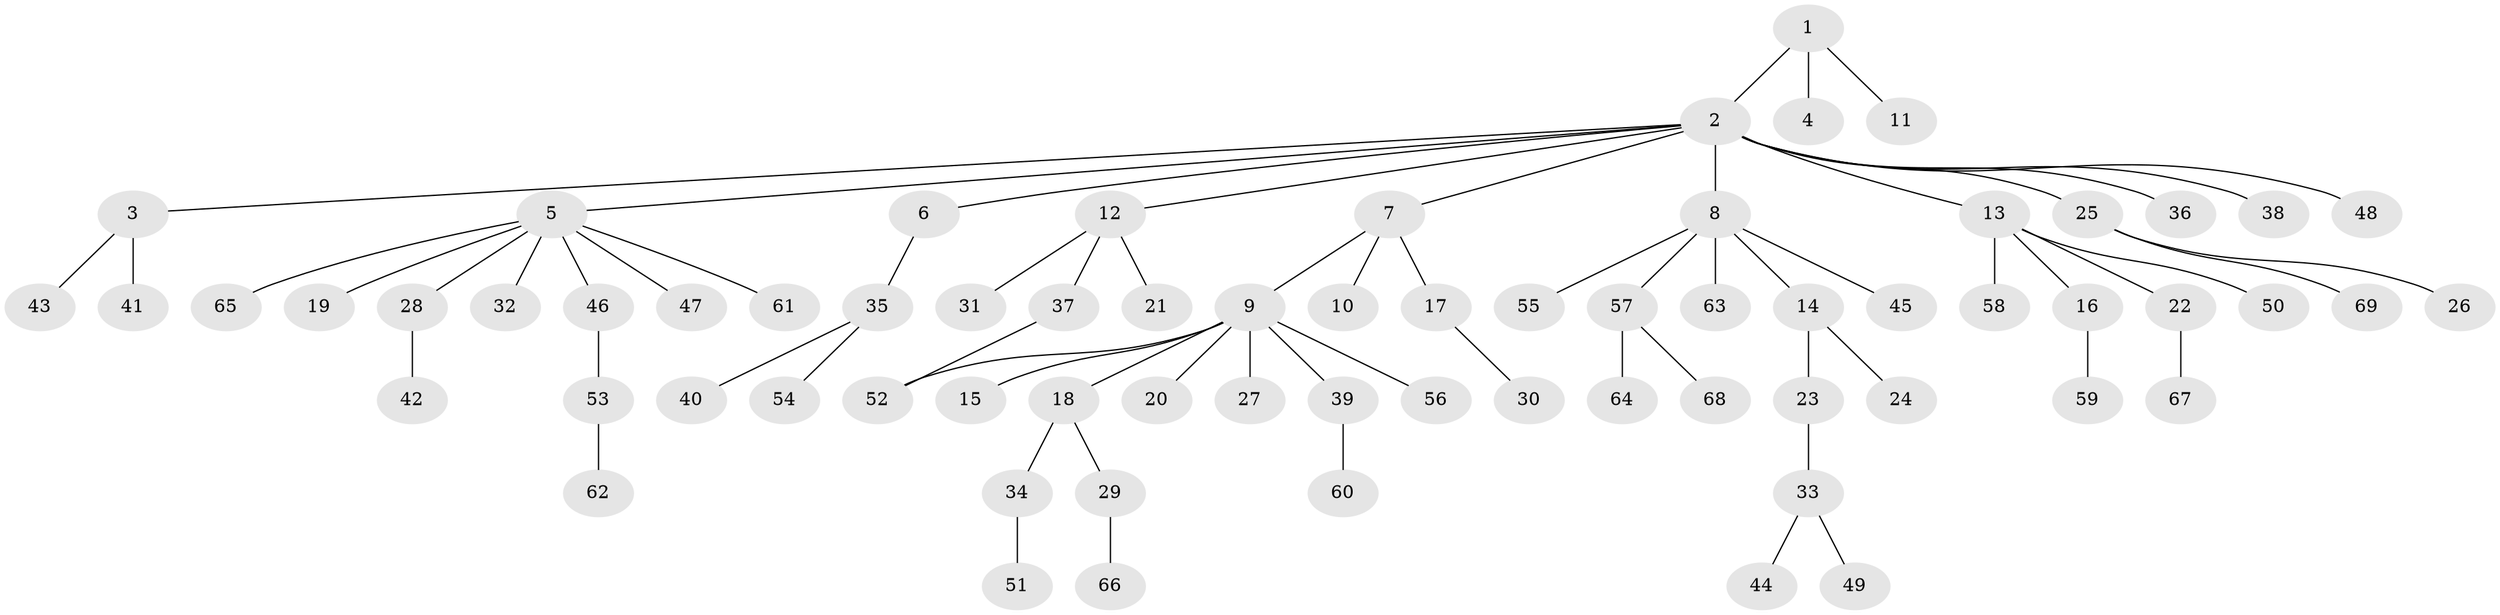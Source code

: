 // Generated by graph-tools (version 1.1) at 2025/26/03/09/25 03:26:08]
// undirected, 69 vertices, 69 edges
graph export_dot {
graph [start="1"]
  node [color=gray90,style=filled];
  1;
  2;
  3;
  4;
  5;
  6;
  7;
  8;
  9;
  10;
  11;
  12;
  13;
  14;
  15;
  16;
  17;
  18;
  19;
  20;
  21;
  22;
  23;
  24;
  25;
  26;
  27;
  28;
  29;
  30;
  31;
  32;
  33;
  34;
  35;
  36;
  37;
  38;
  39;
  40;
  41;
  42;
  43;
  44;
  45;
  46;
  47;
  48;
  49;
  50;
  51;
  52;
  53;
  54;
  55;
  56;
  57;
  58;
  59;
  60;
  61;
  62;
  63;
  64;
  65;
  66;
  67;
  68;
  69;
  1 -- 2;
  1 -- 4;
  1 -- 11;
  2 -- 3;
  2 -- 5;
  2 -- 6;
  2 -- 7;
  2 -- 8;
  2 -- 12;
  2 -- 13;
  2 -- 25;
  2 -- 36;
  2 -- 38;
  2 -- 48;
  3 -- 41;
  3 -- 43;
  5 -- 19;
  5 -- 28;
  5 -- 32;
  5 -- 46;
  5 -- 47;
  5 -- 61;
  5 -- 65;
  6 -- 35;
  7 -- 9;
  7 -- 10;
  7 -- 17;
  8 -- 14;
  8 -- 45;
  8 -- 55;
  8 -- 57;
  8 -- 63;
  9 -- 15;
  9 -- 18;
  9 -- 20;
  9 -- 27;
  9 -- 39;
  9 -- 52;
  9 -- 56;
  12 -- 21;
  12 -- 31;
  12 -- 37;
  13 -- 16;
  13 -- 22;
  13 -- 50;
  13 -- 58;
  14 -- 23;
  14 -- 24;
  16 -- 59;
  17 -- 30;
  18 -- 29;
  18 -- 34;
  22 -- 67;
  23 -- 33;
  25 -- 26;
  25 -- 69;
  28 -- 42;
  29 -- 66;
  33 -- 44;
  33 -- 49;
  34 -- 51;
  35 -- 40;
  35 -- 54;
  37 -- 52;
  39 -- 60;
  46 -- 53;
  53 -- 62;
  57 -- 64;
  57 -- 68;
}
